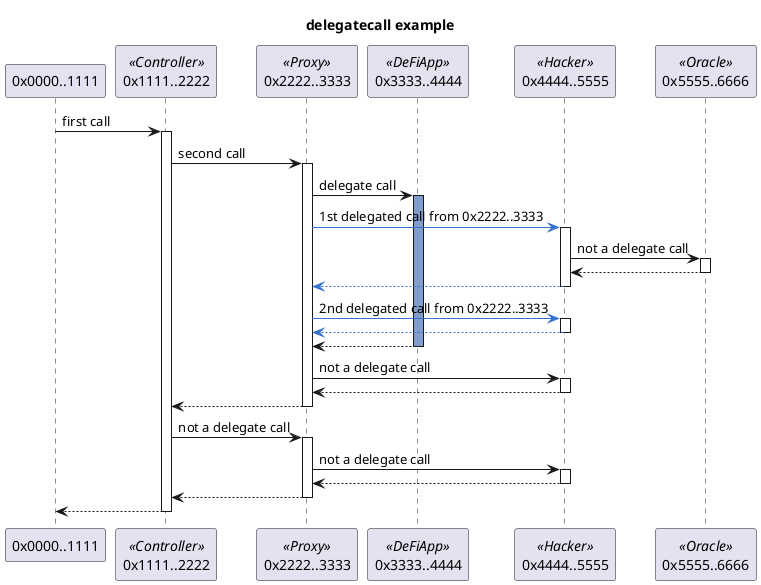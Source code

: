 
@startumls

title delegatecall example
participant "0x0000..1111" as 00001111 
participant "0x1111..2222" as 11112222 <<Controller>>
participant "0x2222..3333" as 22223333 <<Proxy>>
participant "0x3333..4444" as 33334444 <<DeFiApp>>
participant "0x4444..5555" as 44445555 <<Hacker>>
participant "0x5555..6666" as 55556666 <<Oracle>>

00001111 -> 11112222: first call
activate 11112222
11112222 -> 22223333: second call
activate 22223333
22223333 -> 33334444: delegate call
activate 33334444 #809ECB
22223333 -[#3471CD]> 44445555: 1st delegated call from 0x2222..3333
activate 44445555
44445555 -> 55556666: not a delegate call
activate 55556666
return
return
22223333 -[#3471CD]> 44445555: 2nd delegated call from 0x2222..3333
activate 44445555
return
return
22223333 -> 44445555: not a delegate call
activate 44445555
return
return
11112222 -> 22223333: not a delegate call
activate 22223333
22223333 -> 44445555: not a delegate call
activate 44445555
return
return
return

@endumls